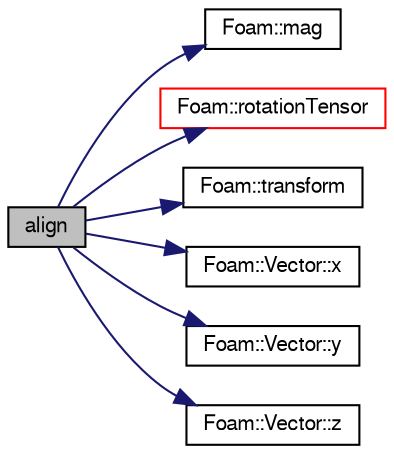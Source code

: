 digraph "align"
{
  bgcolor="transparent";
  edge [fontname="FreeSans",fontsize="10",labelfontname="FreeSans",labelfontsize="10"];
  node [fontname="FreeSans",fontsize="10",shape=record];
  rankdir="LR";
  Node273 [label="align",height=0.2,width=0.4,color="black", fillcolor="grey75", style="filled", fontcolor="black"];
  Node273 -> Node274 [color="midnightblue",fontsize="10",style="solid",fontname="FreeSans"];
  Node274 [label="Foam::mag",height=0.2,width=0.4,color="black",URL="$a21124.html#a929da2a3fdcf3dacbbe0487d3a330dae"];
  Node273 -> Node275 [color="midnightblue",fontsize="10",style="solid",fontname="FreeSans"];
  Node275 [label="Foam::rotationTensor",height=0.2,width=0.4,color="red",URL="$a21124.html#a1be81720bcafb843826c32024fe5fbe3"];
  Node273 -> Node282 [color="midnightblue",fontsize="10",style="solid",fontname="FreeSans"];
  Node282 [label="Foam::transform",height=0.2,width=0.4,color="black",URL="$a21124.html#a919915170941701c1223291531ad010c"];
  Node273 -> Node283 [color="midnightblue",fontsize="10",style="solid",fontname="FreeSans"];
  Node283 [label="Foam::Vector::x",height=0.2,width=0.4,color="black",URL="$a28442.html#a63327976e5a8359700064a02ae22548e"];
  Node273 -> Node284 [color="midnightblue",fontsize="10",style="solid",fontname="FreeSans"];
  Node284 [label="Foam::Vector::y",height=0.2,width=0.4,color="black",URL="$a28442.html#a1ee865f676fbac703a49c6654dd3ad74"];
  Node273 -> Node285 [color="midnightblue",fontsize="10",style="solid",fontname="FreeSans"];
  Node285 [label="Foam::Vector::z",height=0.2,width=0.4,color="black",URL="$a28442.html#a1c8320b15610de211ec70ef966581423"];
}

